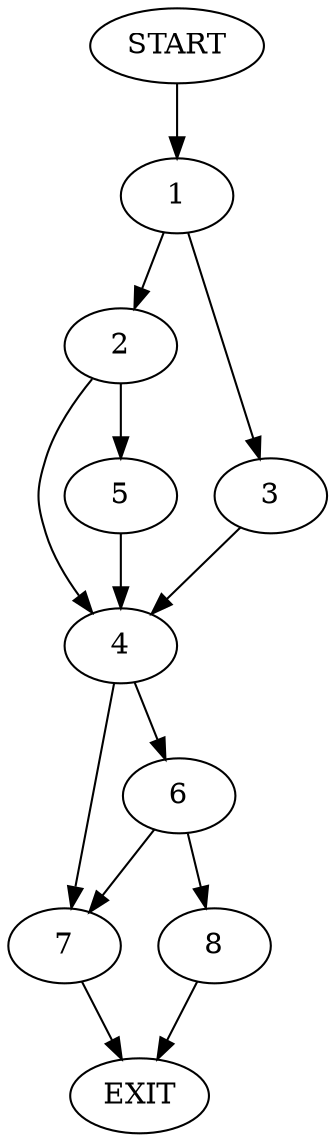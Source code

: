 digraph {
0 [label="START"]
9 [label="EXIT"]
0 -> 1
1 -> 2
1 -> 3
3 -> 4
2 -> 5
2 -> 4
4 -> 6
4 -> 7
5 -> 4
6 -> 7
6 -> 8
7 -> 9
8 -> 9
}
